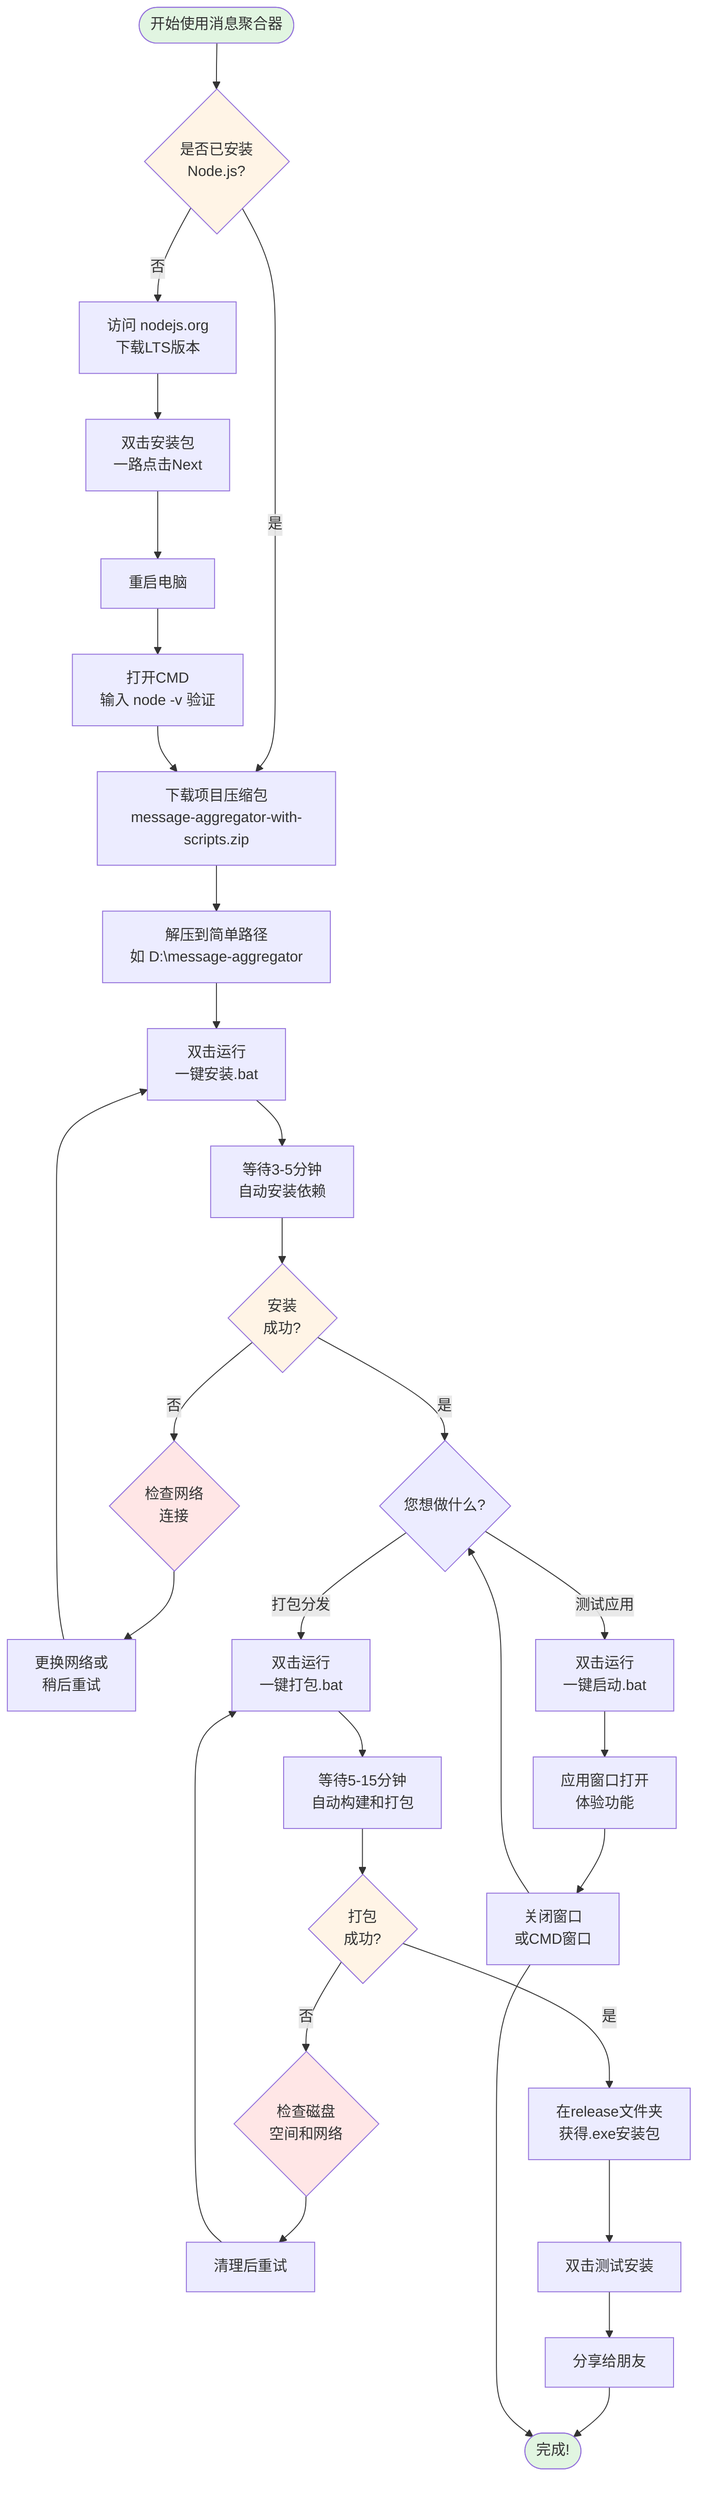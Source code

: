flowchart TD
    Start([开始使用消息聚合器]) --> CheckNode{是否已安装<br/>Node.js?}
    
    CheckNode -->|否| DownloadNode[访问 nodejs.org<br/>下载LTS版本]
    DownloadNode --> InstallNode[双击安装包<br/>一路点击Next]
    InstallNode --> RestartPC[重启电脑]
    RestartPC --> VerifyNode[打开CMD<br/>输入 node -v 验证]
    
    CheckNode -->|是| DownloadProject[下载项目压缩包<br/>message-aggregator-with-scripts.zip]
    VerifyNode --> DownloadProject
    
    DownloadProject --> ExtractProject[解压到简单路径<br/>如 D:\message-aggregator]
    ExtractProject --> RunInstall[双击运行<br/>一键安装.bat]
    
    RunInstall --> Installing[等待3-5分钟<br/>自动安装依赖]
    Installing --> InstallSuccess{安装<br/>成功?}
    
    InstallSuccess -->|否| CheckNetwork{检查网络<br/>连接}
    CheckNetwork --> TryAgain[更换网络或<br/>稍后重试]
    TryAgain --> RunInstall
    
    InstallSuccess -->|是| Choice{您想做什么?}
    
    Choice -->|测试应用| RunDev[双击运行<br/>一键启动.bat]
    RunDev --> AppWindow[应用窗口打开<br/>体验功能]
    AppWindow --> CloseApp[关闭窗口<br/>或CMD窗口]
    CloseApp --> Choice
    
    Choice -->|打包分发| RunPackage[双击运行<br/>一键打包.bat]
    RunPackage --> Packaging[等待5-15分钟<br/>自动构建和打包]
    Packaging --> PackageSuccess{打包<br/>成功?}
    
    PackageSuccess -->|否| CheckDisk{检查磁盘<br/>空间和网络}
    CheckDisk --> TryPackageAgain[清理后重试]
    TryPackageAgain --> RunPackage
    
    PackageSuccess -->|是| GetExe[在release文件夹<br/>获得.exe安装包]
    GetExe --> TestExe[双击测试安装]
    TestExe --> ShareExe[分享给朋友]
    
    ShareExe --> End([完成!])
    CloseApp --> End

    style Start fill:#e1f5e1
    style End fill:#e1f5e1
    style InstallSuccess fill:#fff4e6
    style PackageSuccess fill:#fff4e6
    style CheckNode fill:#fff4e6
    style CheckNetwork fill:#ffe6e6
    style CheckDisk fill:#ffe6e6